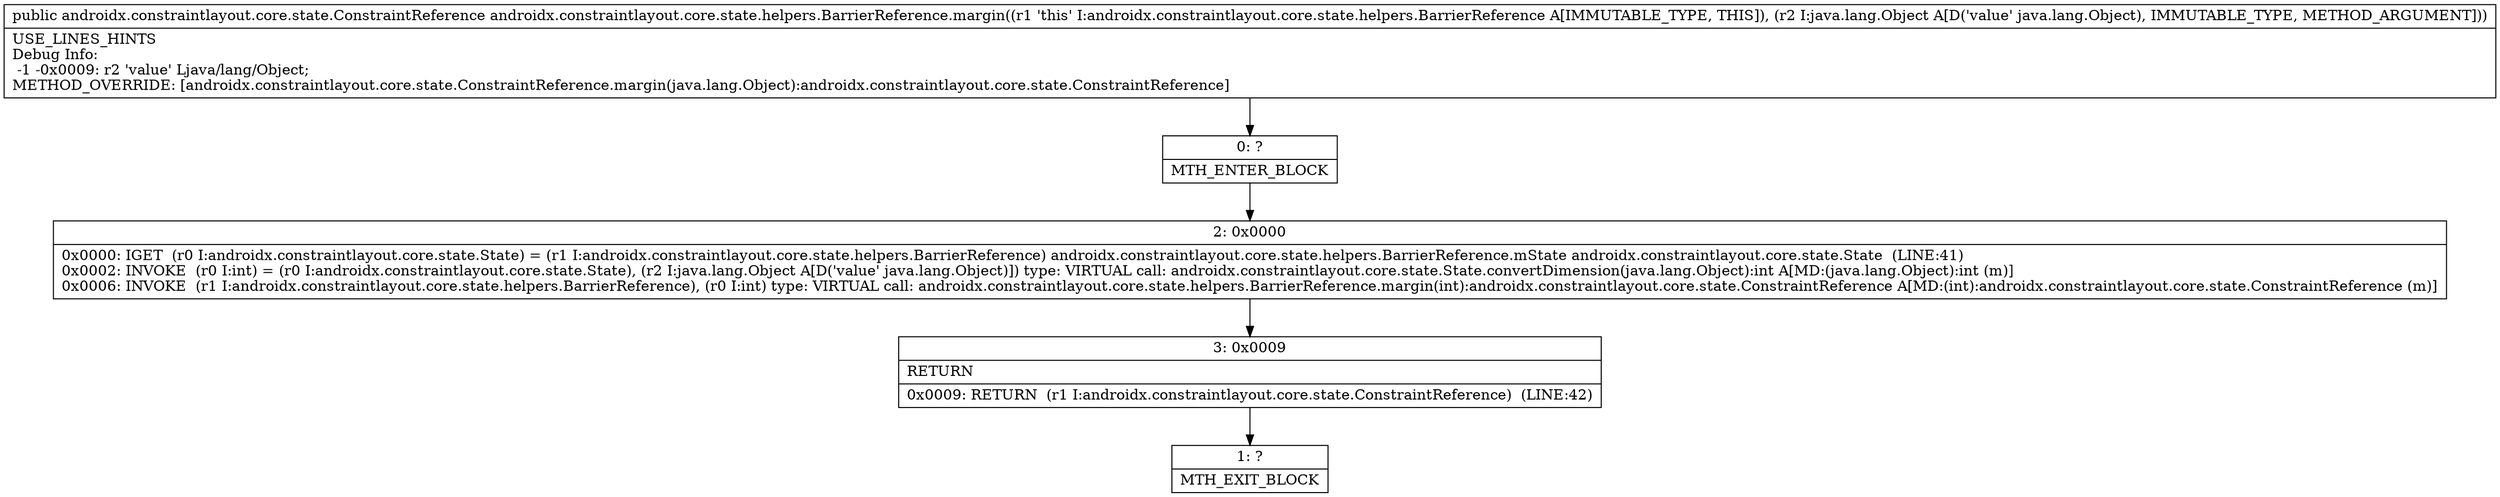 digraph "CFG forandroidx.constraintlayout.core.state.helpers.BarrierReference.margin(Ljava\/lang\/Object;)Landroidx\/constraintlayout\/core\/state\/ConstraintReference;" {
Node_0 [shape=record,label="{0\:\ ?|MTH_ENTER_BLOCK\l}"];
Node_2 [shape=record,label="{2\:\ 0x0000|0x0000: IGET  (r0 I:androidx.constraintlayout.core.state.State) = (r1 I:androidx.constraintlayout.core.state.helpers.BarrierReference) androidx.constraintlayout.core.state.helpers.BarrierReference.mState androidx.constraintlayout.core.state.State  (LINE:41)\l0x0002: INVOKE  (r0 I:int) = (r0 I:androidx.constraintlayout.core.state.State), (r2 I:java.lang.Object A[D('value' java.lang.Object)]) type: VIRTUAL call: androidx.constraintlayout.core.state.State.convertDimension(java.lang.Object):int A[MD:(java.lang.Object):int (m)]\l0x0006: INVOKE  (r1 I:androidx.constraintlayout.core.state.helpers.BarrierReference), (r0 I:int) type: VIRTUAL call: androidx.constraintlayout.core.state.helpers.BarrierReference.margin(int):androidx.constraintlayout.core.state.ConstraintReference A[MD:(int):androidx.constraintlayout.core.state.ConstraintReference (m)]\l}"];
Node_3 [shape=record,label="{3\:\ 0x0009|RETURN\l|0x0009: RETURN  (r1 I:androidx.constraintlayout.core.state.ConstraintReference)  (LINE:42)\l}"];
Node_1 [shape=record,label="{1\:\ ?|MTH_EXIT_BLOCK\l}"];
MethodNode[shape=record,label="{public androidx.constraintlayout.core.state.ConstraintReference androidx.constraintlayout.core.state.helpers.BarrierReference.margin((r1 'this' I:androidx.constraintlayout.core.state.helpers.BarrierReference A[IMMUTABLE_TYPE, THIS]), (r2 I:java.lang.Object A[D('value' java.lang.Object), IMMUTABLE_TYPE, METHOD_ARGUMENT]))  | USE_LINES_HINTS\lDebug Info:\l  \-1 \-0x0009: r2 'value' Ljava\/lang\/Object;\lMETHOD_OVERRIDE: [androidx.constraintlayout.core.state.ConstraintReference.margin(java.lang.Object):androidx.constraintlayout.core.state.ConstraintReference]\l}"];
MethodNode -> Node_0;Node_0 -> Node_2;
Node_2 -> Node_3;
Node_3 -> Node_1;
}

